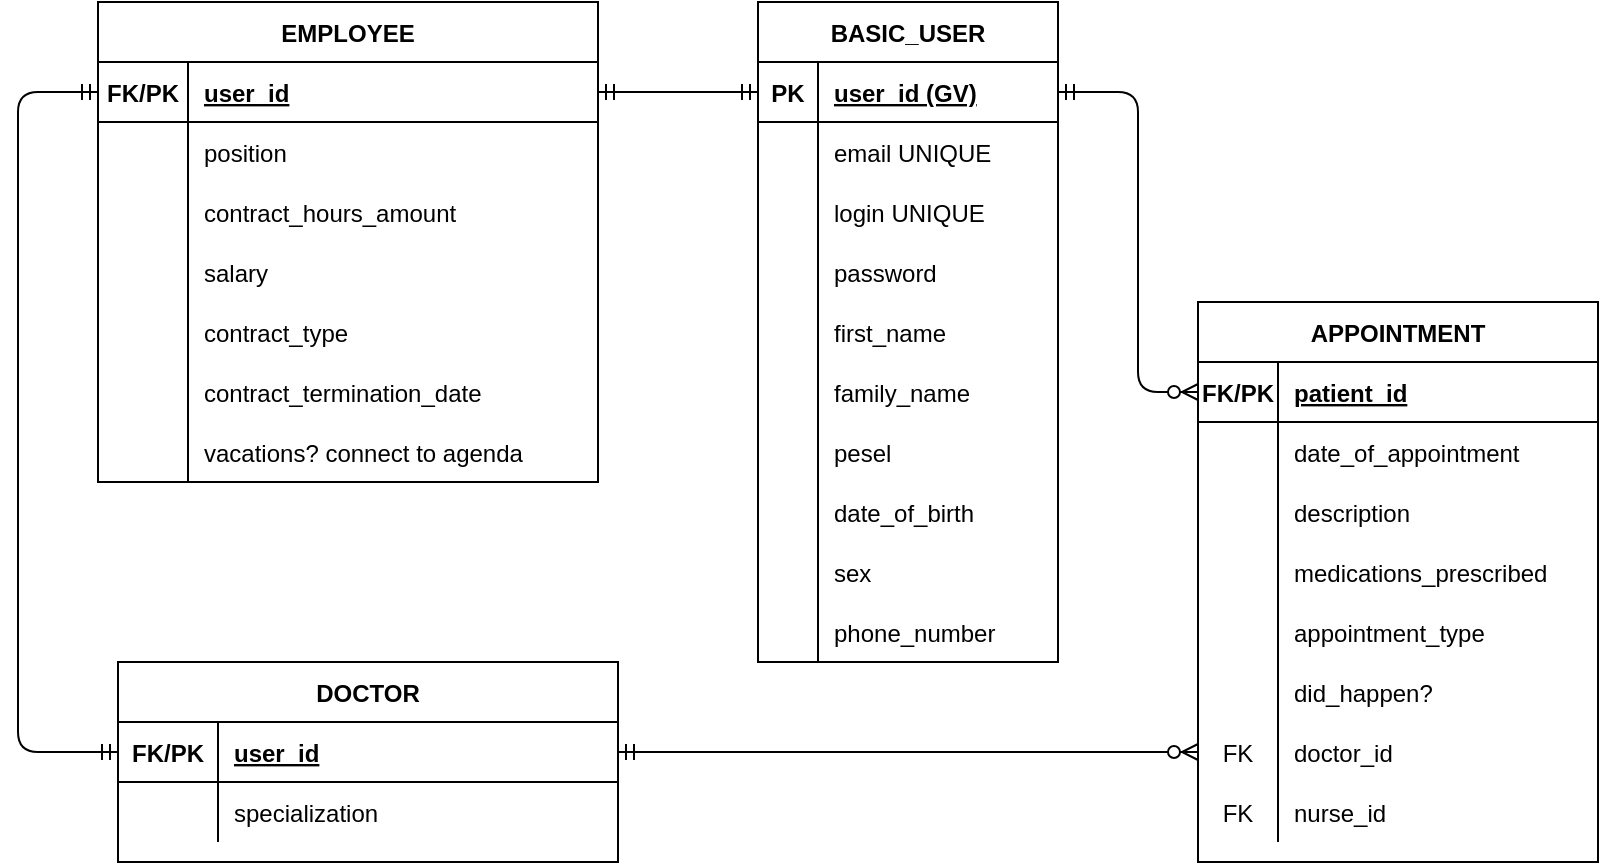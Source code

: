 <mxfile version="14.6.6" type="device"><diagram id="R2lEEEUBdFMjLlhIrx00" name="Page-1"><mxGraphModel dx="1102" dy="582" grid="1" gridSize="10" guides="1" tooltips="1" connect="1" arrows="1" fold="1" page="1" pageScale="1" pageWidth="850" pageHeight="1100" math="0" shadow="0" extFonts="Permanent Marker^https://fonts.googleapis.com/css?family=Permanent+Marker"><root><mxCell id="0"/><mxCell id="1" parent="0"/><mxCell id="C-vyLk0tnHw3VtMMgP7b-13" value="DOCTOR" style="shape=table;startSize=30;container=1;collapsible=1;childLayout=tableLayout;fixedRows=1;rowLines=0;fontStyle=1;align=center;resizeLast=1;" parent="1" vertex="1"><mxGeometry x="80" y="440" width="250" height="100" as="geometry"/></mxCell><mxCell id="C-vyLk0tnHw3VtMMgP7b-14" value="" style="shape=partialRectangle;collapsible=0;dropTarget=0;pointerEvents=0;fillColor=none;points=[[0,0.5],[1,0.5]];portConstraint=eastwest;top=0;left=0;right=0;bottom=1;" parent="C-vyLk0tnHw3VtMMgP7b-13" vertex="1"><mxGeometry y="30" width="250" height="30" as="geometry"/></mxCell><mxCell id="C-vyLk0tnHw3VtMMgP7b-15" value="FK/PK" style="shape=partialRectangle;overflow=hidden;connectable=0;fillColor=none;top=0;left=0;bottom=0;right=0;fontStyle=1;" parent="C-vyLk0tnHw3VtMMgP7b-14" vertex="1"><mxGeometry width="50" height="30" as="geometry"/></mxCell><mxCell id="C-vyLk0tnHw3VtMMgP7b-16" value="user_id" style="shape=partialRectangle;overflow=hidden;connectable=0;fillColor=none;top=0;left=0;bottom=0;right=0;align=left;spacingLeft=6;fontStyle=5;" parent="C-vyLk0tnHw3VtMMgP7b-14" vertex="1"><mxGeometry x="50" width="200" height="30" as="geometry"/></mxCell><mxCell id="C-vyLk0tnHw3VtMMgP7b-20" value="" style="shape=partialRectangle;collapsible=0;dropTarget=0;pointerEvents=0;fillColor=none;points=[[0,0.5],[1,0.5]];portConstraint=eastwest;top=0;left=0;right=0;bottom=0;" parent="C-vyLk0tnHw3VtMMgP7b-13" vertex="1"><mxGeometry y="60" width="250" height="30" as="geometry"/></mxCell><mxCell id="C-vyLk0tnHw3VtMMgP7b-21" value="" style="shape=partialRectangle;overflow=hidden;connectable=0;fillColor=none;top=0;left=0;bottom=0;right=0;" parent="C-vyLk0tnHw3VtMMgP7b-20" vertex="1"><mxGeometry width="50" height="30" as="geometry"/></mxCell><mxCell id="C-vyLk0tnHw3VtMMgP7b-22" value="specialization" style="shape=partialRectangle;overflow=hidden;connectable=0;fillColor=none;top=0;left=0;bottom=0;right=0;align=left;spacingLeft=6;" parent="C-vyLk0tnHw3VtMMgP7b-20" vertex="1"><mxGeometry x="50" width="200" height="30" as="geometry"/></mxCell><mxCell id="C-vyLk0tnHw3VtMMgP7b-23" value="BASIC_USER" style="shape=table;startSize=30;container=1;collapsible=1;childLayout=tableLayout;fixedRows=1;rowLines=0;fontStyle=1;align=center;resizeLast=1;" parent="1" vertex="1"><mxGeometry x="400" y="110" width="150" height="330" as="geometry"/></mxCell><mxCell id="C-vyLk0tnHw3VtMMgP7b-24" value="" style="shape=partialRectangle;collapsible=0;dropTarget=0;pointerEvents=0;fillColor=none;points=[[0,0.5],[1,0.5]];portConstraint=eastwest;top=0;left=0;right=0;bottom=1;" parent="C-vyLk0tnHw3VtMMgP7b-23" vertex="1"><mxGeometry y="30" width="150" height="30" as="geometry"/></mxCell><mxCell id="C-vyLk0tnHw3VtMMgP7b-25" value="PK" style="shape=partialRectangle;overflow=hidden;connectable=0;fillColor=none;top=0;left=0;bottom=0;right=0;fontStyle=1;" parent="C-vyLk0tnHw3VtMMgP7b-24" vertex="1"><mxGeometry width="30" height="30" as="geometry"/></mxCell><mxCell id="C-vyLk0tnHw3VtMMgP7b-26" value="user_id (GV)" style="shape=partialRectangle;overflow=hidden;connectable=0;fillColor=none;top=0;left=0;bottom=0;right=0;align=left;spacingLeft=6;fontStyle=5;" parent="C-vyLk0tnHw3VtMMgP7b-24" vertex="1"><mxGeometry x="30" width="120" height="30" as="geometry"/></mxCell><mxCell id="C-vyLk0tnHw3VtMMgP7b-9" value="" style="shape=partialRectangle;collapsible=0;dropTarget=0;pointerEvents=0;fillColor=none;points=[[0,0.5],[1,0.5]];portConstraint=eastwest;top=0;left=0;right=0;bottom=0;" parent="C-vyLk0tnHw3VtMMgP7b-23" vertex="1"><mxGeometry y="60" width="150" height="30" as="geometry"/></mxCell><mxCell id="C-vyLk0tnHw3VtMMgP7b-10" value="" style="shape=partialRectangle;overflow=hidden;connectable=0;fillColor=none;top=0;left=0;bottom=0;right=0;" parent="C-vyLk0tnHw3VtMMgP7b-9" vertex="1"><mxGeometry width="30" height="30" as="geometry"/></mxCell><mxCell id="C-vyLk0tnHw3VtMMgP7b-11" value="email UNIQUE" style="shape=partialRectangle;overflow=hidden;connectable=0;fillColor=none;top=0;left=0;bottom=0;right=0;align=left;spacingLeft=6;" parent="C-vyLk0tnHw3VtMMgP7b-9" vertex="1"><mxGeometry x="30" width="120" height="30" as="geometry"/></mxCell><mxCell id="e5UoP7gr883iHJLDIyNy-10" value="" style="shape=partialRectangle;collapsible=0;dropTarget=0;pointerEvents=0;fillColor=none;points=[[0,0.5],[1,0.5]];portConstraint=eastwest;top=0;left=0;right=0;bottom=0;" parent="C-vyLk0tnHw3VtMMgP7b-23" vertex="1"><mxGeometry y="90" width="150" height="30" as="geometry"/></mxCell><mxCell id="e5UoP7gr883iHJLDIyNy-11" value="" style="shape=partialRectangle;overflow=hidden;connectable=0;fillColor=none;top=0;left=0;bottom=0;right=0;" parent="e5UoP7gr883iHJLDIyNy-10" vertex="1"><mxGeometry width="30" height="30" as="geometry"/></mxCell><mxCell id="e5UoP7gr883iHJLDIyNy-12" value="login UNIQUE" style="shape=partialRectangle;overflow=hidden;connectable=0;fillColor=none;top=0;left=0;bottom=0;right=0;align=left;spacingLeft=6;" parent="e5UoP7gr883iHJLDIyNy-10" vertex="1"><mxGeometry x="30" width="120" height="30" as="geometry"/></mxCell><mxCell id="e5UoP7gr883iHJLDIyNy-14" value="" style="shape=partialRectangle;collapsible=0;dropTarget=0;pointerEvents=0;fillColor=none;points=[[0,0.5],[1,0.5]];portConstraint=eastwest;top=0;left=0;right=0;bottom=0;" parent="C-vyLk0tnHw3VtMMgP7b-23" vertex="1"><mxGeometry y="120" width="150" height="30" as="geometry"/></mxCell><mxCell id="e5UoP7gr883iHJLDIyNy-15" value="" style="shape=partialRectangle;overflow=hidden;connectable=0;fillColor=none;top=0;left=0;bottom=0;right=0;" parent="e5UoP7gr883iHJLDIyNy-14" vertex="1"><mxGeometry width="30" height="30" as="geometry"/></mxCell><mxCell id="e5UoP7gr883iHJLDIyNy-16" value="password" style="shape=partialRectangle;overflow=hidden;connectable=0;fillColor=none;top=0;left=0;bottom=0;right=0;align=left;spacingLeft=6;" parent="e5UoP7gr883iHJLDIyNy-14" vertex="1"><mxGeometry x="30" width="120" height="30" as="geometry"/></mxCell><mxCell id="e5UoP7gr883iHJLDIyNy-17" value="" style="shape=partialRectangle;collapsible=0;dropTarget=0;pointerEvents=0;fillColor=none;points=[[0,0.5],[1,0.5]];portConstraint=eastwest;top=0;left=0;right=0;bottom=0;" parent="C-vyLk0tnHw3VtMMgP7b-23" vertex="1"><mxGeometry y="150" width="150" height="30" as="geometry"/></mxCell><mxCell id="e5UoP7gr883iHJLDIyNy-18" value="" style="shape=partialRectangle;overflow=hidden;connectable=0;fillColor=none;top=0;left=0;bottom=0;right=0;" parent="e5UoP7gr883iHJLDIyNy-17" vertex="1"><mxGeometry width="30" height="30" as="geometry"/></mxCell><mxCell id="e5UoP7gr883iHJLDIyNy-19" value="first_name" style="shape=partialRectangle;overflow=hidden;connectable=0;fillColor=none;top=0;left=0;bottom=0;right=0;align=left;spacingLeft=6;" parent="e5UoP7gr883iHJLDIyNy-17" vertex="1"><mxGeometry x="30" width="120" height="30" as="geometry"/></mxCell><mxCell id="e5UoP7gr883iHJLDIyNy-20" value="" style="shape=partialRectangle;collapsible=0;dropTarget=0;pointerEvents=0;fillColor=none;points=[[0,0.5],[1,0.5]];portConstraint=eastwest;top=0;left=0;right=0;bottom=0;" parent="C-vyLk0tnHw3VtMMgP7b-23" vertex="1"><mxGeometry y="180" width="150" height="30" as="geometry"/></mxCell><mxCell id="e5UoP7gr883iHJLDIyNy-21" value="" style="shape=partialRectangle;overflow=hidden;connectable=0;fillColor=none;top=0;left=0;bottom=0;right=0;" parent="e5UoP7gr883iHJLDIyNy-20" vertex="1"><mxGeometry width="30" height="30" as="geometry"/></mxCell><mxCell id="e5UoP7gr883iHJLDIyNy-22" value="family_name" style="shape=partialRectangle;overflow=hidden;connectable=0;fillColor=none;top=0;left=0;bottom=0;right=0;align=left;spacingLeft=6;" parent="e5UoP7gr883iHJLDIyNy-20" vertex="1"><mxGeometry x="30" width="120" height="30" as="geometry"/></mxCell><mxCell id="e5UoP7gr883iHJLDIyNy-23" value="" style="shape=partialRectangle;collapsible=0;dropTarget=0;pointerEvents=0;fillColor=none;points=[[0,0.5],[1,0.5]];portConstraint=eastwest;top=0;left=0;right=0;bottom=0;" parent="C-vyLk0tnHw3VtMMgP7b-23" vertex="1"><mxGeometry y="210" width="150" height="30" as="geometry"/></mxCell><mxCell id="e5UoP7gr883iHJLDIyNy-24" value="" style="shape=partialRectangle;overflow=hidden;connectable=0;fillColor=none;top=0;left=0;bottom=0;right=0;" parent="e5UoP7gr883iHJLDIyNy-23" vertex="1"><mxGeometry width="30" height="30" as="geometry"/></mxCell><mxCell id="e5UoP7gr883iHJLDIyNy-25" value="pesel" style="shape=partialRectangle;overflow=hidden;connectable=0;fillColor=none;top=0;left=0;bottom=0;right=0;align=left;spacingLeft=6;" parent="e5UoP7gr883iHJLDIyNy-23" vertex="1"><mxGeometry x="30" width="120" height="30" as="geometry"/></mxCell><mxCell id="e5UoP7gr883iHJLDIyNy-26" value="" style="shape=partialRectangle;collapsible=0;dropTarget=0;pointerEvents=0;fillColor=none;points=[[0,0.5],[1,0.5]];portConstraint=eastwest;top=0;left=0;right=0;bottom=0;" parent="C-vyLk0tnHw3VtMMgP7b-23" vertex="1"><mxGeometry y="240" width="150" height="30" as="geometry"/></mxCell><mxCell id="e5UoP7gr883iHJLDIyNy-27" value="" style="shape=partialRectangle;overflow=hidden;connectable=0;fillColor=none;top=0;left=0;bottom=0;right=0;" parent="e5UoP7gr883iHJLDIyNy-26" vertex="1"><mxGeometry width="30" height="30" as="geometry"/></mxCell><mxCell id="e5UoP7gr883iHJLDIyNy-28" value="date_of_birth" style="shape=partialRectangle;overflow=hidden;connectable=0;fillColor=none;top=0;left=0;bottom=0;right=0;align=left;spacingLeft=6;" parent="e5UoP7gr883iHJLDIyNy-26" vertex="1"><mxGeometry x="30" width="120" height="30" as="geometry"/></mxCell><mxCell id="e5UoP7gr883iHJLDIyNy-29" value="" style="shape=partialRectangle;collapsible=0;dropTarget=0;pointerEvents=0;fillColor=none;points=[[0,0.5],[1,0.5]];portConstraint=eastwest;top=0;left=0;right=0;bottom=0;" parent="C-vyLk0tnHw3VtMMgP7b-23" vertex="1"><mxGeometry y="270" width="150" height="30" as="geometry"/></mxCell><mxCell id="e5UoP7gr883iHJLDIyNy-30" value="" style="shape=partialRectangle;overflow=hidden;connectable=0;fillColor=none;top=0;left=0;bottom=0;right=0;" parent="e5UoP7gr883iHJLDIyNy-29" vertex="1"><mxGeometry width="30" height="30" as="geometry"/></mxCell><mxCell id="e5UoP7gr883iHJLDIyNy-31" value="sex" style="shape=partialRectangle;overflow=hidden;connectable=0;fillColor=none;top=0;left=0;bottom=0;right=0;align=left;spacingLeft=6;" parent="e5UoP7gr883iHJLDIyNy-29" vertex="1"><mxGeometry x="30" width="120" height="30" as="geometry"/></mxCell><mxCell id="C-vyLk0tnHw3VtMMgP7b-27" value="" style="shape=partialRectangle;collapsible=0;dropTarget=0;pointerEvents=0;fillColor=none;points=[[0,0.5],[1,0.5]];portConstraint=eastwest;top=0;left=0;right=0;bottom=0;" parent="C-vyLk0tnHw3VtMMgP7b-23" vertex="1"><mxGeometry y="300" width="150" height="30" as="geometry"/></mxCell><mxCell id="C-vyLk0tnHw3VtMMgP7b-28" value="" style="shape=partialRectangle;overflow=hidden;connectable=0;fillColor=none;top=0;left=0;bottom=0;right=0;" parent="C-vyLk0tnHw3VtMMgP7b-27" vertex="1"><mxGeometry width="30" height="30" as="geometry"/></mxCell><mxCell id="C-vyLk0tnHw3VtMMgP7b-29" value="phone_number" style="shape=partialRectangle;overflow=hidden;connectable=0;fillColor=none;top=0;left=0;bottom=0;right=0;align=left;spacingLeft=6;" parent="C-vyLk0tnHw3VtMMgP7b-27" vertex="1"><mxGeometry x="30" width="120" height="30" as="geometry"/></mxCell><mxCell id="e5UoP7gr883iHJLDIyNy-13" value="" style="edgeStyle=entityRelationEdgeStyle;fontSize=12;html=1;endArrow=ERmandOne;startArrow=ERmandOne;exitX=1;exitY=0.5;exitDx=0;exitDy=0;entryX=0;entryY=0.5;entryDx=0;entryDy=0;" parent="1" source="e5UoP7gr883iHJLDIyNy-55" target="C-vyLk0tnHw3VtMMgP7b-24" edge="1"><mxGeometry width="100" height="100" relative="1" as="geometry"><mxPoint x="300" y="154.5" as="sourcePoint"/><mxPoint x="390" y="155" as="targetPoint"/></mxGeometry></mxCell><mxCell id="e5UoP7gr883iHJLDIyNy-32" value="APPOINTMENT" style="shape=table;startSize=30;container=1;collapsible=1;childLayout=tableLayout;fixedRows=1;rowLines=0;fontStyle=1;align=center;resizeLast=1;" parent="1" vertex="1"><mxGeometry x="620" y="260" width="200" height="280" as="geometry"/></mxCell><mxCell id="e5UoP7gr883iHJLDIyNy-33" value="" style="shape=partialRectangle;collapsible=0;dropTarget=0;pointerEvents=0;fillColor=none;top=0;left=0;bottom=1;right=0;points=[[0,0.5],[1,0.5]];portConstraint=eastwest;" parent="e5UoP7gr883iHJLDIyNy-32" vertex="1"><mxGeometry y="30" width="200" height="30" as="geometry"/></mxCell><mxCell id="e5UoP7gr883iHJLDIyNy-34" value="FK/PK" style="shape=partialRectangle;connectable=0;fillColor=none;top=0;left=0;bottom=0;right=0;fontStyle=1;overflow=hidden;" parent="e5UoP7gr883iHJLDIyNy-33" vertex="1"><mxGeometry width="40" height="30" as="geometry"/></mxCell><mxCell id="e5UoP7gr883iHJLDIyNy-35" value="patient_id" style="shape=partialRectangle;connectable=0;fillColor=none;top=0;left=0;bottom=0;right=0;align=left;spacingLeft=6;fontStyle=5;overflow=hidden;" parent="e5UoP7gr883iHJLDIyNy-33" vertex="1"><mxGeometry x="40" width="160" height="30" as="geometry"/></mxCell><mxCell id="e5UoP7gr883iHJLDIyNy-36" value="" style="shape=partialRectangle;collapsible=0;dropTarget=0;pointerEvents=0;fillColor=none;top=0;left=0;bottom=0;right=0;points=[[0,0.5],[1,0.5]];portConstraint=eastwest;" parent="e5UoP7gr883iHJLDIyNy-32" vertex="1"><mxGeometry y="60" width="200" height="30" as="geometry"/></mxCell><mxCell id="e5UoP7gr883iHJLDIyNy-37" value="" style="shape=partialRectangle;connectable=0;fillColor=none;top=0;left=0;bottom=0;right=0;editable=1;overflow=hidden;" parent="e5UoP7gr883iHJLDIyNy-36" vertex="1"><mxGeometry width="40" height="30" as="geometry"/></mxCell><mxCell id="e5UoP7gr883iHJLDIyNy-38" value="date_of_appointment" style="shape=partialRectangle;connectable=0;fillColor=none;top=0;left=0;bottom=0;right=0;align=left;spacingLeft=6;overflow=hidden;" parent="e5UoP7gr883iHJLDIyNy-36" vertex="1"><mxGeometry x="40" width="160" height="30" as="geometry"/></mxCell><mxCell id="e5UoP7gr883iHJLDIyNy-39" value="" style="shape=partialRectangle;collapsible=0;dropTarget=0;pointerEvents=0;fillColor=none;top=0;left=0;bottom=0;right=0;points=[[0,0.5],[1,0.5]];portConstraint=eastwest;" parent="e5UoP7gr883iHJLDIyNy-32" vertex="1"><mxGeometry y="90" width="200" height="30" as="geometry"/></mxCell><mxCell id="e5UoP7gr883iHJLDIyNy-40" value="" style="shape=partialRectangle;connectable=0;fillColor=none;top=0;left=0;bottom=0;right=0;editable=1;overflow=hidden;" parent="e5UoP7gr883iHJLDIyNy-39" vertex="1"><mxGeometry width="40" height="30" as="geometry"/></mxCell><mxCell id="e5UoP7gr883iHJLDIyNy-41" value="description" style="shape=partialRectangle;connectable=0;fillColor=none;top=0;left=0;bottom=0;right=0;align=left;spacingLeft=6;overflow=hidden;" parent="e5UoP7gr883iHJLDIyNy-39" vertex="1"><mxGeometry x="40" width="160" height="30" as="geometry"/></mxCell><mxCell id="e5UoP7gr883iHJLDIyNy-42" value="" style="shape=partialRectangle;collapsible=0;dropTarget=0;pointerEvents=0;fillColor=none;top=0;left=0;bottom=0;right=0;points=[[0,0.5],[1,0.5]];portConstraint=eastwest;" parent="e5UoP7gr883iHJLDIyNy-32" vertex="1"><mxGeometry y="120" width="200" height="30" as="geometry"/></mxCell><mxCell id="e5UoP7gr883iHJLDIyNy-43" value="" style="shape=partialRectangle;connectable=0;fillColor=none;top=0;left=0;bottom=0;right=0;editable=1;overflow=hidden;" parent="e5UoP7gr883iHJLDIyNy-42" vertex="1"><mxGeometry width="40" height="30" as="geometry"/></mxCell><mxCell id="e5UoP7gr883iHJLDIyNy-44" value="medications_prescribed" style="shape=partialRectangle;connectable=0;fillColor=none;top=0;left=0;bottom=0;right=0;align=left;spacingLeft=6;overflow=hidden;" parent="e5UoP7gr883iHJLDIyNy-42" vertex="1"><mxGeometry x="40" width="160" height="30" as="geometry"/></mxCell><mxCell id="GxT1I4hz85T1aQB8a2fB-6" value="" style="shape=partialRectangle;collapsible=0;dropTarget=0;pointerEvents=0;fillColor=none;top=0;left=0;bottom=0;right=0;points=[[0,0.5],[1,0.5]];portConstraint=eastwest;" vertex="1" parent="e5UoP7gr883iHJLDIyNy-32"><mxGeometry y="150" width="200" height="30" as="geometry"/></mxCell><mxCell id="GxT1I4hz85T1aQB8a2fB-7" value="" style="shape=partialRectangle;connectable=0;fillColor=none;top=0;left=0;bottom=0;right=0;editable=1;overflow=hidden;" vertex="1" parent="GxT1I4hz85T1aQB8a2fB-6"><mxGeometry width="40" height="30" as="geometry"/></mxCell><mxCell id="GxT1I4hz85T1aQB8a2fB-8" value="appointment_type" style="shape=partialRectangle;connectable=0;fillColor=none;top=0;left=0;bottom=0;right=0;align=left;spacingLeft=6;overflow=hidden;" vertex="1" parent="GxT1I4hz85T1aQB8a2fB-6"><mxGeometry x="40" width="160" height="30" as="geometry"/></mxCell><mxCell id="GxT1I4hz85T1aQB8a2fB-9" value="" style="shape=partialRectangle;collapsible=0;dropTarget=0;pointerEvents=0;fillColor=none;top=0;left=0;bottom=0;right=0;points=[[0,0.5],[1,0.5]];portConstraint=eastwest;" vertex="1" parent="e5UoP7gr883iHJLDIyNy-32"><mxGeometry y="180" width="200" height="30" as="geometry"/></mxCell><mxCell id="GxT1I4hz85T1aQB8a2fB-10" value="" style="shape=partialRectangle;connectable=0;fillColor=none;top=0;left=0;bottom=0;right=0;editable=1;overflow=hidden;" vertex="1" parent="GxT1I4hz85T1aQB8a2fB-9"><mxGeometry width="40" height="30" as="geometry"/></mxCell><mxCell id="GxT1I4hz85T1aQB8a2fB-11" value="did_happen?" style="shape=partialRectangle;connectable=0;fillColor=none;top=0;left=0;bottom=0;right=0;align=left;spacingLeft=6;overflow=hidden;" vertex="1" parent="GxT1I4hz85T1aQB8a2fB-9"><mxGeometry x="40" width="160" height="30" as="geometry"/></mxCell><mxCell id="e5UoP7gr883iHJLDIyNy-49" value="" style="shape=partialRectangle;collapsible=0;dropTarget=0;pointerEvents=0;fillColor=none;top=0;left=0;bottom=0;right=0;points=[[0,0.5],[1,0.5]];portConstraint=eastwest;" parent="e5UoP7gr883iHJLDIyNy-32" vertex="1"><mxGeometry y="210" width="200" height="30" as="geometry"/></mxCell><mxCell id="e5UoP7gr883iHJLDIyNy-50" value="FK" style="shape=partialRectangle;connectable=0;fillColor=none;top=0;left=0;bottom=0;right=0;editable=1;overflow=hidden;" parent="e5UoP7gr883iHJLDIyNy-49" vertex="1"><mxGeometry width="40" height="30" as="geometry"/></mxCell><mxCell id="e5UoP7gr883iHJLDIyNy-51" value="doctor_id" style="shape=partialRectangle;connectable=0;fillColor=none;top=0;left=0;bottom=0;right=0;align=left;spacingLeft=6;overflow=hidden;" parent="e5UoP7gr883iHJLDIyNy-49" vertex="1"><mxGeometry x="40" width="160" height="30" as="geometry"/></mxCell><mxCell id="GxT1I4hz85T1aQB8a2fB-3" value="" style="shape=partialRectangle;collapsible=0;dropTarget=0;pointerEvents=0;fillColor=none;top=0;left=0;bottom=0;right=0;points=[[0,0.5],[1,0.5]];portConstraint=eastwest;" vertex="1" parent="e5UoP7gr883iHJLDIyNy-32"><mxGeometry y="240" width="200" height="30" as="geometry"/></mxCell><mxCell id="GxT1I4hz85T1aQB8a2fB-4" value="FK" style="shape=partialRectangle;connectable=0;fillColor=none;top=0;left=0;bottom=0;right=0;editable=1;overflow=hidden;" vertex="1" parent="GxT1I4hz85T1aQB8a2fB-3"><mxGeometry width="40" height="30" as="geometry"/></mxCell><mxCell id="GxT1I4hz85T1aQB8a2fB-5" value="nurse_id" style="shape=partialRectangle;connectable=0;fillColor=none;top=0;left=0;bottom=0;right=0;align=left;spacingLeft=6;overflow=hidden;" vertex="1" parent="GxT1I4hz85T1aQB8a2fB-3"><mxGeometry x="40" width="160" height="30" as="geometry"/></mxCell><mxCell id="e5UoP7gr883iHJLDIyNy-45" value="" style="edgeStyle=elbowEdgeStyle;fontSize=12;html=1;endArrow=ERzeroToMany;startArrow=ERmandOne;exitX=1;exitY=0.5;exitDx=0;exitDy=0;" parent="1" source="C-vyLk0tnHw3VtMMgP7b-24" edge="1"><mxGeometry width="100" height="100" relative="1" as="geometry"><mxPoint x="820" y="155" as="sourcePoint"/><mxPoint x="620" y="305" as="targetPoint"/><Array as="points"><mxPoint x="590" y="240"/></Array></mxGeometry></mxCell><mxCell id="e5UoP7gr883iHJLDIyNy-54" value="EMPLOYEE" style="shape=table;startSize=30;container=1;collapsible=1;childLayout=tableLayout;fixedRows=1;rowLines=0;fontStyle=1;align=center;resizeLast=1;" parent="1" vertex="1"><mxGeometry x="70" y="110" width="250" height="240" as="geometry"/></mxCell><mxCell id="e5UoP7gr883iHJLDIyNy-55" value="" style="shape=partialRectangle;collapsible=0;dropTarget=0;pointerEvents=0;fillColor=none;top=0;left=0;bottom=1;right=0;points=[[0,0.5],[1,0.5]];portConstraint=eastwest;" parent="e5UoP7gr883iHJLDIyNy-54" vertex="1"><mxGeometry y="30" width="250" height="30" as="geometry"/></mxCell><mxCell id="e5UoP7gr883iHJLDIyNy-56" value="FK/PK" style="shape=partialRectangle;connectable=0;fillColor=none;top=0;left=0;bottom=0;right=0;fontStyle=1;overflow=hidden;" parent="e5UoP7gr883iHJLDIyNy-55" vertex="1"><mxGeometry width="45" height="30" as="geometry"/></mxCell><mxCell id="e5UoP7gr883iHJLDIyNy-57" value="user_id" style="shape=partialRectangle;connectable=0;fillColor=none;top=0;left=0;bottom=0;right=0;align=left;spacingLeft=6;fontStyle=5;overflow=hidden;" parent="e5UoP7gr883iHJLDIyNy-55" vertex="1"><mxGeometry x="45" width="205" height="30" as="geometry"/></mxCell><mxCell id="e5UoP7gr883iHJLDIyNy-120" value="" style="shape=partialRectangle;collapsible=0;dropTarget=0;pointerEvents=0;fillColor=none;top=0;left=0;bottom=0;right=0;points=[[0,0.5],[1,0.5]];portConstraint=eastwest;" parent="e5UoP7gr883iHJLDIyNy-54" vertex="1"><mxGeometry y="60" width="250" height="30" as="geometry"/></mxCell><mxCell id="e5UoP7gr883iHJLDIyNy-121" value="" style="shape=partialRectangle;connectable=0;fillColor=none;top=0;left=0;bottom=0;right=0;editable=1;overflow=hidden;" parent="e5UoP7gr883iHJLDIyNy-120" vertex="1"><mxGeometry width="45" height="30" as="geometry"/></mxCell><mxCell id="e5UoP7gr883iHJLDIyNy-122" value="position" style="shape=partialRectangle;connectable=0;fillColor=none;top=0;left=0;bottom=0;right=0;align=left;spacingLeft=6;overflow=hidden;" parent="e5UoP7gr883iHJLDIyNy-120" vertex="1"><mxGeometry x="45" width="205" height="30" as="geometry"/></mxCell><mxCell id="e5UoP7gr883iHJLDIyNy-103" value="" style="shape=partialRectangle;collapsible=0;dropTarget=0;pointerEvents=0;fillColor=none;top=0;left=0;bottom=0;right=0;points=[[0,0.5],[1,0.5]];portConstraint=eastwest;" parent="e5UoP7gr883iHJLDIyNy-54" vertex="1"><mxGeometry y="90" width="250" height="30" as="geometry"/></mxCell><mxCell id="e5UoP7gr883iHJLDIyNy-104" value="" style="shape=partialRectangle;connectable=0;fillColor=none;top=0;left=0;bottom=0;right=0;editable=1;overflow=hidden;" parent="e5UoP7gr883iHJLDIyNy-103" vertex="1"><mxGeometry width="45" height="30" as="geometry"/></mxCell><mxCell id="e5UoP7gr883iHJLDIyNy-105" value="contract_hours_amount" style="shape=partialRectangle;connectable=0;fillColor=none;top=0;left=0;bottom=0;right=0;align=left;spacingLeft=6;overflow=hidden;" parent="e5UoP7gr883iHJLDIyNy-103" vertex="1"><mxGeometry x="45" width="205" height="30" as="geometry"/></mxCell><mxCell id="e5UoP7gr883iHJLDIyNy-61" value="" style="shape=partialRectangle;collapsible=0;dropTarget=0;pointerEvents=0;fillColor=none;top=0;left=0;bottom=0;right=0;points=[[0,0.5],[1,0.5]];portConstraint=eastwest;" parent="e5UoP7gr883iHJLDIyNy-54" vertex="1"><mxGeometry y="120" width="250" height="30" as="geometry"/></mxCell><mxCell id="e5UoP7gr883iHJLDIyNy-62" value="" style="shape=partialRectangle;connectable=0;fillColor=none;top=0;left=0;bottom=0;right=0;editable=1;overflow=hidden;" parent="e5UoP7gr883iHJLDIyNy-61" vertex="1"><mxGeometry width="45" height="30" as="geometry"/></mxCell><mxCell id="e5UoP7gr883iHJLDIyNy-63" value="salary" style="shape=partialRectangle;connectable=0;fillColor=none;top=0;left=0;bottom=0;right=0;align=left;spacingLeft=6;overflow=hidden;" parent="e5UoP7gr883iHJLDIyNy-61" vertex="1"><mxGeometry x="45" width="205" height="30" as="geometry"/></mxCell><mxCell id="e5UoP7gr883iHJLDIyNy-64" value="" style="shape=partialRectangle;collapsible=0;dropTarget=0;pointerEvents=0;fillColor=none;top=0;left=0;bottom=0;right=0;points=[[0,0.5],[1,0.5]];portConstraint=eastwest;" parent="e5UoP7gr883iHJLDIyNy-54" vertex="1"><mxGeometry y="150" width="250" height="30" as="geometry"/></mxCell><mxCell id="e5UoP7gr883iHJLDIyNy-65" value="" style="shape=partialRectangle;connectable=0;fillColor=none;top=0;left=0;bottom=0;right=0;editable=1;overflow=hidden;" parent="e5UoP7gr883iHJLDIyNy-64" vertex="1"><mxGeometry width="45" height="30" as="geometry"/></mxCell><mxCell id="e5UoP7gr883iHJLDIyNy-66" value="contract_type" style="shape=partialRectangle;connectable=0;fillColor=none;top=0;left=0;bottom=0;right=0;align=left;spacingLeft=6;overflow=hidden;" parent="e5UoP7gr883iHJLDIyNy-64" vertex="1"><mxGeometry x="45" width="205" height="30" as="geometry"/></mxCell><mxCell id="e5UoP7gr883iHJLDIyNy-114" value="" style="shape=partialRectangle;collapsible=0;dropTarget=0;pointerEvents=0;fillColor=none;top=0;left=0;bottom=0;right=0;points=[[0,0.5],[1,0.5]];portConstraint=eastwest;" parent="e5UoP7gr883iHJLDIyNy-54" vertex="1"><mxGeometry y="180" width="250" height="30" as="geometry"/></mxCell><mxCell id="e5UoP7gr883iHJLDIyNy-115" value="" style="shape=partialRectangle;connectable=0;fillColor=none;top=0;left=0;bottom=0;right=0;editable=1;overflow=hidden;" parent="e5UoP7gr883iHJLDIyNy-114" vertex="1"><mxGeometry width="45" height="30" as="geometry"/></mxCell><mxCell id="e5UoP7gr883iHJLDIyNy-116" value="contract_termination_date" style="shape=partialRectangle;connectable=0;fillColor=none;top=0;left=0;bottom=0;right=0;align=left;spacingLeft=6;overflow=hidden;" parent="e5UoP7gr883iHJLDIyNy-114" vertex="1"><mxGeometry x="45" width="205" height="30" as="geometry"/></mxCell><mxCell id="e5UoP7gr883iHJLDIyNy-117" value="" style="shape=partialRectangle;collapsible=0;dropTarget=0;pointerEvents=0;fillColor=none;top=0;left=0;bottom=0;right=0;points=[[0,0.5],[1,0.5]];portConstraint=eastwest;" parent="e5UoP7gr883iHJLDIyNy-54" vertex="1"><mxGeometry y="210" width="250" height="30" as="geometry"/></mxCell><mxCell id="e5UoP7gr883iHJLDIyNy-118" value="" style="shape=partialRectangle;connectable=0;fillColor=none;top=0;left=0;bottom=0;right=0;editable=1;overflow=hidden;" parent="e5UoP7gr883iHJLDIyNy-117" vertex="1"><mxGeometry width="45" height="30" as="geometry"/></mxCell><mxCell id="e5UoP7gr883iHJLDIyNy-119" value="vacations? connect to agenda" style="shape=partialRectangle;connectable=0;fillColor=none;top=0;left=0;bottom=0;right=0;align=left;spacingLeft=6;overflow=hidden;" parent="e5UoP7gr883iHJLDIyNy-117" vertex="1"><mxGeometry x="45" width="205" height="30" as="geometry"/></mxCell><mxCell id="e5UoP7gr883iHJLDIyNy-101" value="" style="edgeStyle=orthogonalEdgeStyle;fontSize=12;html=1;endArrow=ERmandOne;startArrow=ERmandOne;entryX=0;entryY=0.5;entryDx=0;entryDy=0;exitX=0;exitY=0.5;exitDx=0;exitDy=0;" parent="1" edge="1" target="e5UoP7gr883iHJLDIyNy-55" source="C-vyLk0tnHw3VtMMgP7b-14"><mxGeometry width="100" height="100" relative="1" as="geometry"><mxPoint x="70" y="488" as="sourcePoint"/><mxPoint x="70" y="190" as="targetPoint"/><Array as="points"><mxPoint x="30" y="485"/><mxPoint x="30" y="155"/></Array></mxGeometry></mxCell><mxCell id="GxT1I4hz85T1aQB8a2fB-1" value="" style="edgeStyle=elbowEdgeStyle;fontSize=12;html=1;endArrow=ERzeroToMany;startArrow=ERmandOne;entryX=0;entryY=0.5;entryDx=0;entryDy=0;exitX=1;exitY=0.5;exitDx=0;exitDy=0;" edge="1" parent="1" source="C-vyLk0tnHw3VtMMgP7b-14" target="e5UoP7gr883iHJLDIyNy-49"><mxGeometry width="100" height="100" relative="1" as="geometry"><mxPoint x="320" y="515" as="sourcePoint"/><mxPoint x="570" y="560" as="targetPoint"/><Array as="points"><mxPoint x="470" y="480"/></Array></mxGeometry></mxCell></root></mxGraphModel></diagram></mxfile>